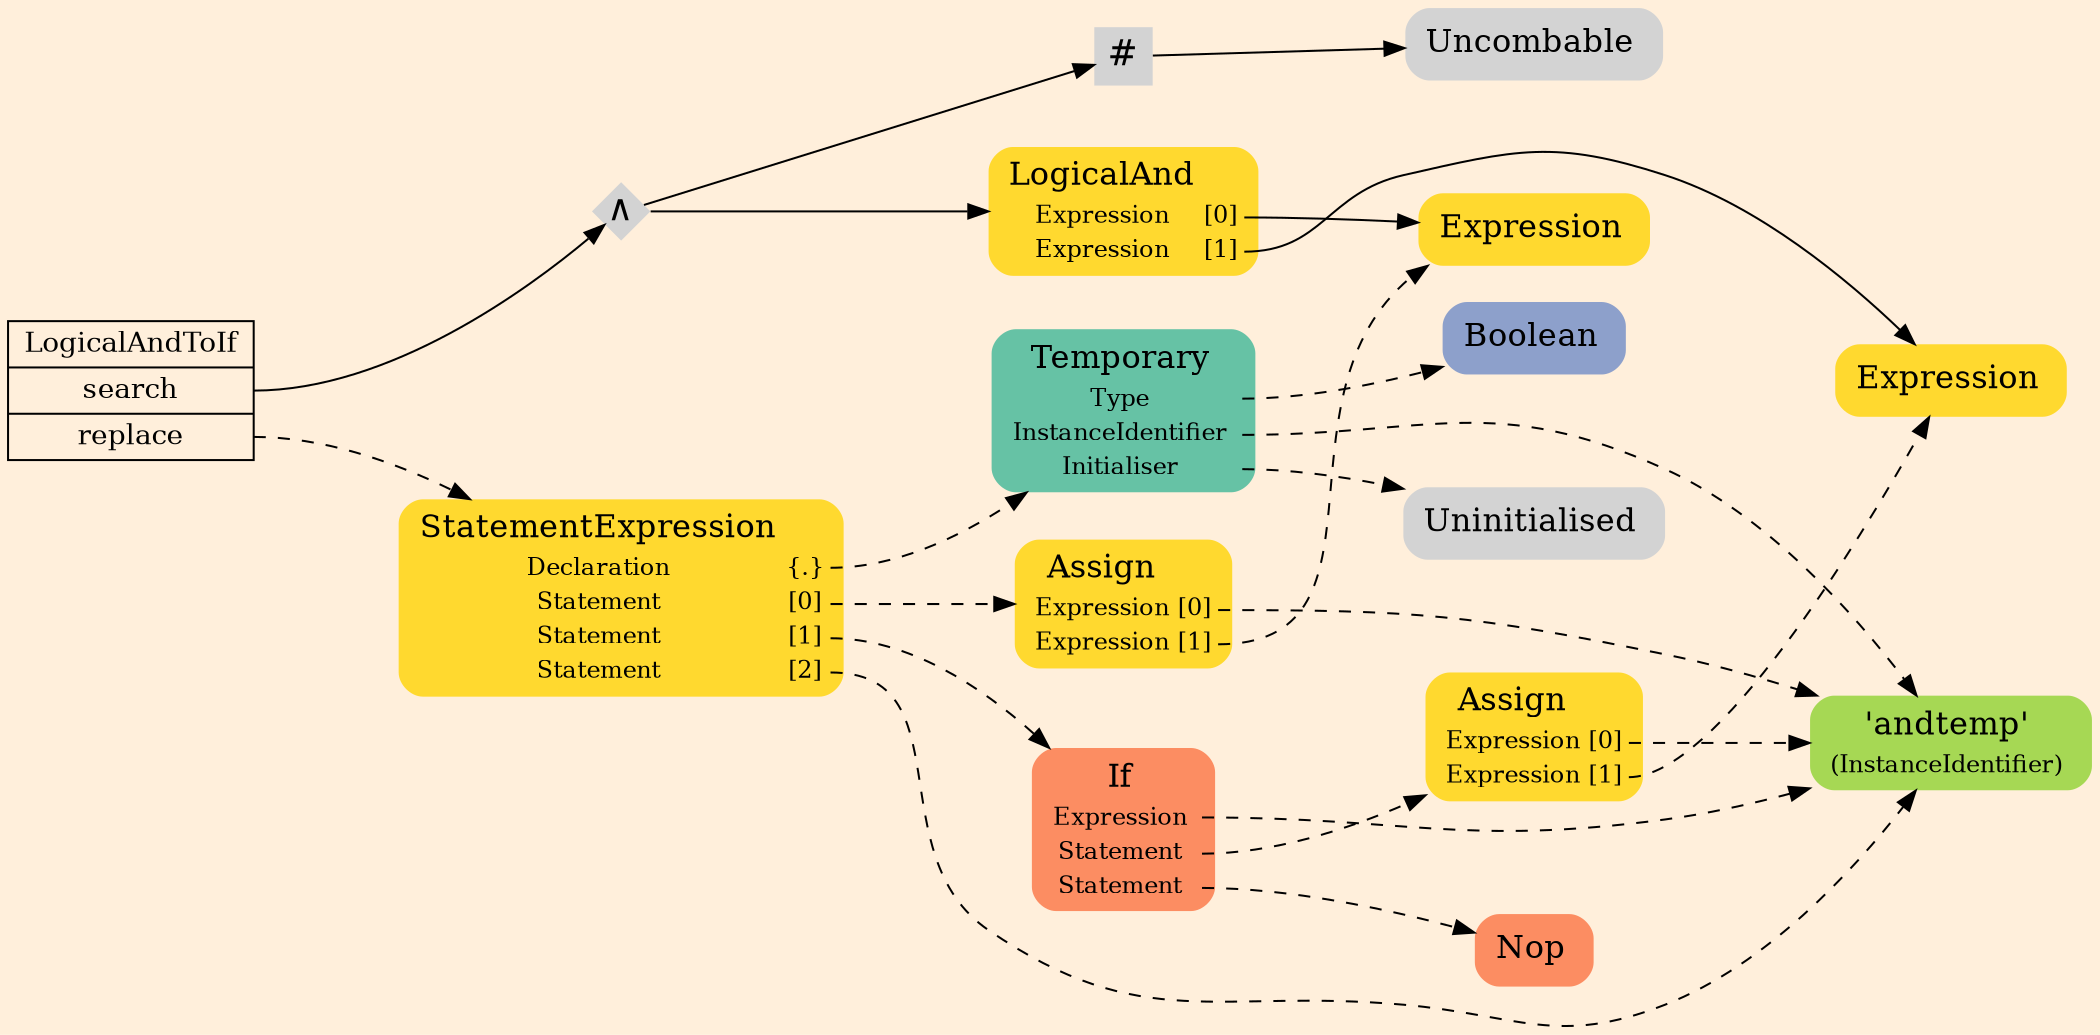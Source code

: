 digraph Inferno {
graph [
rankdir = "LR"
ranksep = 1.0
size = "14,20"
bgcolor = antiquewhite1
color = black
fontcolor = black
];
node [
];
"CR#P39-0" [
shape = "record"
fillcolor = antiquewhite1
label = "<fixed> LogicalAndToIf | <port0> search | <port1> replace"
style = "filled"
fontsize = "14"
color = black
fontcolor = black
];
"#B-2-682" [
shape = "diamond"
label = <∧>
style = "filled"
fontsize = "18"
penwidth = 0.0
fixedsize = true
width = 0.4
height = 0.4
];
"#B-2-670" [
shape = "plaintext"
fillcolor = "/set28/6"
label = <<TABLE BORDER="0" CELLBORDER="0" CELLSPACING="0">
 <TR>
  <TD><FONT POINT-SIZE="16.0">LogicalAnd</FONT></TD>
  <TD></TD>
 </TR>
 <TR>
  <TD>Expression</TD>
  <TD PORT="port0">[0]</TD>
 </TR>
 <TR>
  <TD>Expression</TD>
  <TD PORT="port1">[1]</TD>
 </TR>
</TABLE>>
style = "rounded,filled"
fontsize = "12"
];
"#B-2-671" [
shape = "plaintext"
fillcolor = "/set28/6"
label = <<TABLE BORDER="0" CELLBORDER="0" CELLSPACING="0">
 <TR>
  <TD><FONT POINT-SIZE="16.0">Expression</FONT></TD>
  <TD></TD>
 </TR>
</TABLE>>
style = "rounded,filled"
fontsize = "12"
];
"#B-2-672" [
shape = "plaintext"
fillcolor = "/set28/6"
label = <<TABLE BORDER="0" CELLBORDER="0" CELLSPACING="0">
 <TR>
  <TD><FONT POINT-SIZE="16.0">Expression</FONT></TD>
  <TD></TD>
 </TR>
</TABLE>>
style = "rounded,filled"
fontsize = "12"
];
"#B-4-6" [
shape = "square"
label = <#>
style = "filled"
fontsize = "18"
penwidth = 0.0
fixedsize = true
width = 0.4
height = 0.4
];
"#B-2-683" [
shape = "plaintext"
label = <<TABLE BORDER="0" CELLBORDER="0" CELLSPACING="0">
 <TR>
  <TD><FONT POINT-SIZE="16.0">Uncombable</FONT></TD>
  <TD></TD>
 </TR>
</TABLE>>
style = "rounded,filled"
fontsize = "12"
];
"#B-2-673" [
shape = "plaintext"
fillcolor = "/set28/6"
label = <<TABLE BORDER="0" CELLBORDER="0" CELLSPACING="0">
 <TR>
  <TD><FONT POINT-SIZE="16.0">StatementExpression</FONT></TD>
  <TD></TD>
 </TR>
 <TR>
  <TD>Declaration</TD>
  <TD PORT="port0">{.}</TD>
 </TR>
 <TR>
  <TD>Statement</TD>
  <TD PORT="port1">[0]</TD>
 </TR>
 <TR>
  <TD>Statement</TD>
  <TD PORT="port2">[1]</TD>
 </TR>
 <TR>
  <TD>Statement</TD>
  <TD PORT="port3">[2]</TD>
 </TR>
</TABLE>>
style = "rounded,filled"
fontsize = "12"
];
"#B-2-675" [
shape = "plaintext"
fillcolor = "/set28/1"
label = <<TABLE BORDER="0" CELLBORDER="0" CELLSPACING="0">
 <TR>
  <TD><FONT POINT-SIZE="16.0">Temporary</FONT></TD>
  <TD></TD>
 </TR>
 <TR>
  <TD>Type</TD>
  <TD PORT="port0"></TD>
 </TR>
 <TR>
  <TD>InstanceIdentifier</TD>
  <TD PORT="port1"></TD>
 </TR>
 <TR>
  <TD>Initialiser</TD>
  <TD PORT="port2"></TD>
 </TR>
</TABLE>>
style = "rounded,filled"
fontsize = "12"
];
"#B-2-676" [
shape = "plaintext"
fillcolor = "/set28/3"
label = <<TABLE BORDER="0" CELLBORDER="0" CELLSPACING="0">
 <TR>
  <TD><FONT POINT-SIZE="16.0">Boolean</FONT></TD>
  <TD></TD>
 </TR>
</TABLE>>
style = "rounded,filled"
fontsize = "12"
];
"#B-2-674" [
shape = "plaintext"
fillcolor = "/set28/5"
label = <<TABLE BORDER="0" CELLBORDER="0" CELLSPACING="0">
 <TR>
  <TD><FONT POINT-SIZE="16.0">'andtemp'</FONT></TD>
  <TD></TD>
 </TR>
 <TR>
  <TD>(InstanceIdentifier)</TD>
  <TD PORT="port0"></TD>
 </TR>
</TABLE>>
style = "rounded,filled"
fontsize = "12"
];
"#B-2-680" [
shape = "plaintext"
label = <<TABLE BORDER="0" CELLBORDER="0" CELLSPACING="0">
 <TR>
  <TD><FONT POINT-SIZE="16.0">Uninitialised</FONT></TD>
  <TD></TD>
 </TR>
</TABLE>>
style = "rounded,filled"
fontsize = "12"
];
"#B-2-678" [
shape = "plaintext"
fillcolor = "/set28/6"
label = <<TABLE BORDER="0" CELLBORDER="0" CELLSPACING="0">
 <TR>
  <TD><FONT POINT-SIZE="16.0">Assign</FONT></TD>
  <TD></TD>
 </TR>
 <TR>
  <TD>Expression</TD>
  <TD PORT="port0">[0]</TD>
 </TR>
 <TR>
  <TD>Expression</TD>
  <TD PORT="port1">[1]</TD>
 </TR>
</TABLE>>
style = "rounded,filled"
fontsize = "12"
];
"#B-2-677" [
shape = "plaintext"
fillcolor = "/set28/2"
label = <<TABLE BORDER="0" CELLBORDER="0" CELLSPACING="0">
 <TR>
  <TD><FONT POINT-SIZE="16.0">If</FONT></TD>
  <TD></TD>
 </TR>
 <TR>
  <TD>Expression</TD>
  <TD PORT="port0"></TD>
 </TR>
 <TR>
  <TD>Statement</TD>
  <TD PORT="port1"></TD>
 </TR>
 <TR>
  <TD>Statement</TD>
  <TD PORT="port2"></TD>
 </TR>
</TABLE>>
style = "rounded,filled"
fontsize = "12"
];
"#B-2-679" [
shape = "plaintext"
fillcolor = "/set28/6"
label = <<TABLE BORDER="0" CELLBORDER="0" CELLSPACING="0">
 <TR>
  <TD><FONT POINT-SIZE="16.0">Assign</FONT></TD>
  <TD></TD>
 </TR>
 <TR>
  <TD>Expression</TD>
  <TD PORT="port0">[0]</TD>
 </TR>
 <TR>
  <TD>Expression</TD>
  <TD PORT="port1">[1]</TD>
 </TR>
</TABLE>>
style = "rounded,filled"
fontsize = "12"
];
"#B-2-681" [
shape = "plaintext"
fillcolor = "/set28/2"
label = <<TABLE BORDER="0" CELLBORDER="0" CELLSPACING="0">
 <TR>
  <TD><FONT POINT-SIZE="16.0">Nop</FONT></TD>
  <TD></TD>
 </TR>
</TABLE>>
style = "rounded,filled"
fontsize = "12"
];
"CR#P39-0":port0 -> "#B-2-682" [style="solid"
color = black
fontcolor = black
];
"CR#P39-0":port1 -> "#B-2-673" [style="dashed"
color = black
fontcolor = black
];
"#B-2-682" -> "#B-2-670" [style="solid"
color = black
fontcolor = black
];
"#B-2-682" -> "#B-4-6" [style="solid"
color = black
fontcolor = black
];
"#B-2-670":port0 -> "#B-2-671" [style="solid"
color = black
fontcolor = black
];
"#B-2-670":port1 -> "#B-2-672" [style="solid"
color = black
fontcolor = black
];
"#B-4-6" -> "#B-2-683" [style="solid"
color = black
fontcolor = black
];
"#B-2-673":port0 -> "#B-2-675" [style="dashed"
color = black
fontcolor = black
];
"#B-2-673":port1 -> "#B-2-678" [style="dashed"
color = black
fontcolor = black
];
"#B-2-673":port2 -> "#B-2-677" [style="dashed"
color = black
fontcolor = black
];
"#B-2-673":port3 -> "#B-2-674" [style="dashed"
color = black
fontcolor = black
];
"#B-2-675":port0 -> "#B-2-676" [style="dashed"
color = black
fontcolor = black
];
"#B-2-675":port1 -> "#B-2-674" [style="dashed"
color = black
fontcolor = black
];
"#B-2-675":port2 -> "#B-2-680" [style="dashed"
color = black
fontcolor = black
];
"#B-2-678":port0 -> "#B-2-674" [style="dashed"
color = black
fontcolor = black
];
"#B-2-678":port1 -> "#B-2-671" [style="dashed"
color = black
fontcolor = black
];
"#B-2-677":port0 -> "#B-2-674" [style="dashed"
color = black
fontcolor = black
];
"#B-2-677":port1 -> "#B-2-679" [style="dashed"
color = black
fontcolor = black
];
"#B-2-677":port2 -> "#B-2-681" [style="dashed"
color = black
fontcolor = black
];
"#B-2-679":port0 -> "#B-2-674" [style="dashed"
color = black
fontcolor = black
];
"#B-2-679":port1 -> "#B-2-672" [style="dashed"
color = black
fontcolor = black
];
}
